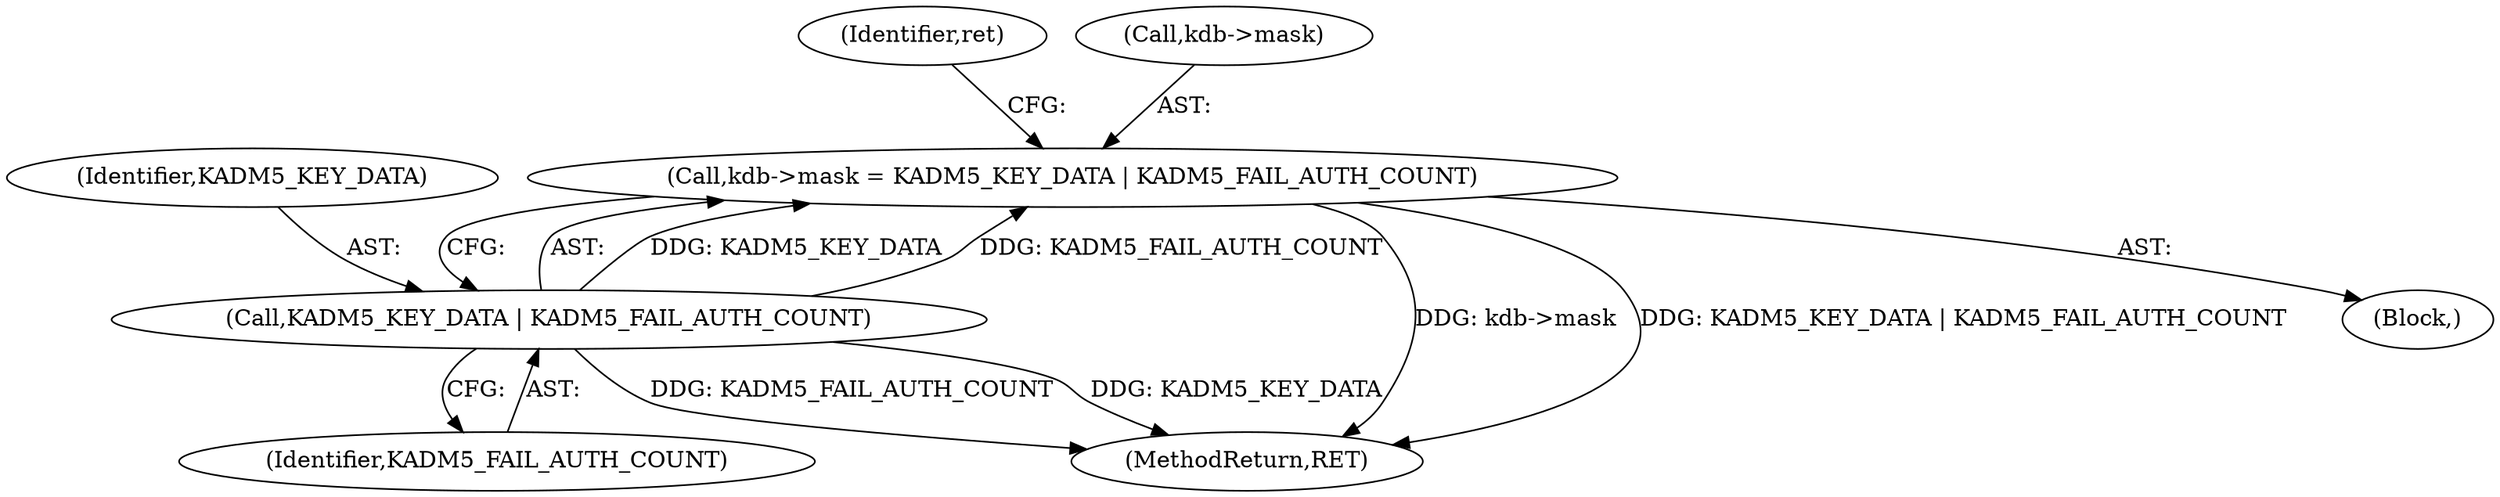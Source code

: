 digraph "0_krb5_af0ed4df4dfae762ab5fb605f5a0c8f59cb4f6ca@pointer" {
"1000369" [label="(Call,kdb->mask = KADM5_KEY_DATA | KADM5_FAIL_AUTH_COUNT)"];
"1000373" [label="(Call,KADM5_KEY_DATA | KADM5_FAIL_AUTH_COUNT)"];
"1000377" [label="(Identifier,ret)"];
"1000113" [label="(Block,)"];
"1000375" [label="(Identifier,KADM5_FAIL_AUTH_COUNT)"];
"1000370" [label="(Call,kdb->mask)"];
"1000369" [label="(Call,kdb->mask = KADM5_KEY_DATA | KADM5_FAIL_AUTH_COUNT)"];
"1000439" [label="(MethodReturn,RET)"];
"1000373" [label="(Call,KADM5_KEY_DATA | KADM5_FAIL_AUTH_COUNT)"];
"1000374" [label="(Identifier,KADM5_KEY_DATA)"];
"1000369" -> "1000113"  [label="AST: "];
"1000369" -> "1000373"  [label="CFG: "];
"1000370" -> "1000369"  [label="AST: "];
"1000373" -> "1000369"  [label="AST: "];
"1000377" -> "1000369"  [label="CFG: "];
"1000369" -> "1000439"  [label="DDG: kdb->mask"];
"1000369" -> "1000439"  [label="DDG: KADM5_KEY_DATA | KADM5_FAIL_AUTH_COUNT"];
"1000373" -> "1000369"  [label="DDG: KADM5_KEY_DATA"];
"1000373" -> "1000369"  [label="DDG: KADM5_FAIL_AUTH_COUNT"];
"1000373" -> "1000375"  [label="CFG: "];
"1000374" -> "1000373"  [label="AST: "];
"1000375" -> "1000373"  [label="AST: "];
"1000373" -> "1000439"  [label="DDG: KADM5_FAIL_AUTH_COUNT"];
"1000373" -> "1000439"  [label="DDG: KADM5_KEY_DATA"];
}
